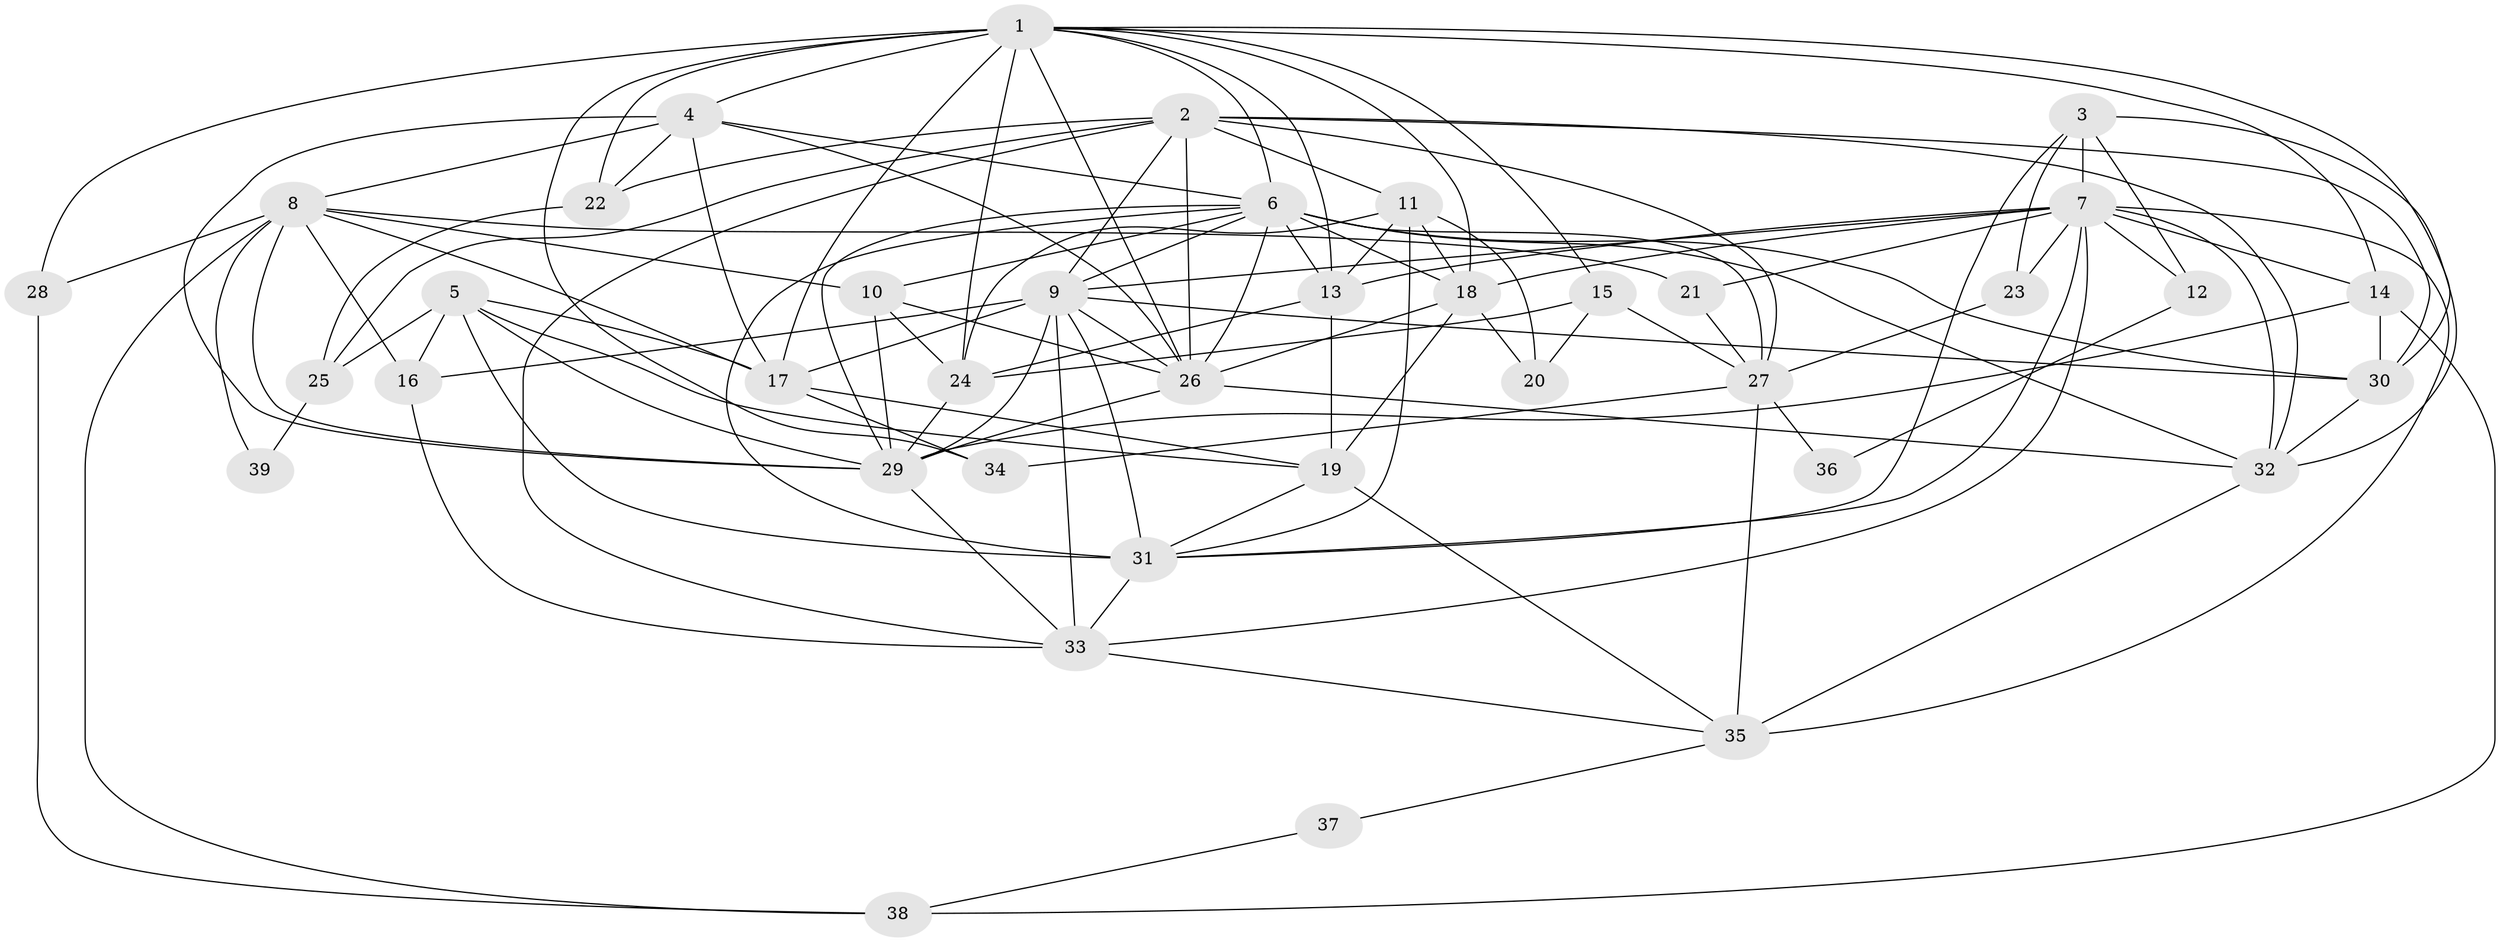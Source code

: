 // original degree distribution, {6: 0.10309278350515463, 5: 0.14432989690721648, 3: 0.23711340206185566, 2: 0.14432989690721648, 4: 0.31958762886597936, 8: 0.020618556701030927, 7: 0.030927835051546393}
// Generated by graph-tools (version 1.1) at 2025/50/03/04/25 22:50:57]
// undirected, 39 vertices, 118 edges
graph export_dot {
  node [color=gray90,style=filled];
  1;
  2;
  3;
  4;
  5;
  6;
  7;
  8;
  9;
  10;
  11;
  12;
  13;
  14;
  15;
  16;
  17;
  18;
  19;
  20;
  21;
  22;
  23;
  24;
  25;
  26;
  27;
  28;
  29;
  30;
  31;
  32;
  33;
  34;
  35;
  36;
  37;
  38;
  39;
  1 -- 4 [weight=1.0];
  1 -- 6 [weight=1.0];
  1 -- 13 [weight=1.0];
  1 -- 14 [weight=1.0];
  1 -- 15 [weight=1.0];
  1 -- 17 [weight=2.0];
  1 -- 18 [weight=1.0];
  1 -- 22 [weight=1.0];
  1 -- 24 [weight=1.0];
  1 -- 26 [weight=1.0];
  1 -- 28 [weight=1.0];
  1 -- 30 [weight=1.0];
  1 -- 34 [weight=1.0];
  2 -- 9 [weight=1.0];
  2 -- 11 [weight=1.0];
  2 -- 22 [weight=3.0];
  2 -- 25 [weight=1.0];
  2 -- 26 [weight=1.0];
  2 -- 27 [weight=1.0];
  2 -- 30 [weight=2.0];
  2 -- 32 [weight=1.0];
  2 -- 33 [weight=1.0];
  3 -- 7 [weight=1.0];
  3 -- 12 [weight=1.0];
  3 -- 23 [weight=1.0];
  3 -- 31 [weight=1.0];
  3 -- 32 [weight=1.0];
  4 -- 6 [weight=2.0];
  4 -- 8 [weight=1.0];
  4 -- 17 [weight=1.0];
  4 -- 22 [weight=1.0];
  4 -- 26 [weight=1.0];
  4 -- 29 [weight=2.0];
  5 -- 16 [weight=1.0];
  5 -- 17 [weight=1.0];
  5 -- 19 [weight=1.0];
  5 -- 25 [weight=1.0];
  5 -- 29 [weight=1.0];
  5 -- 31 [weight=1.0];
  6 -- 9 [weight=1.0];
  6 -- 10 [weight=1.0];
  6 -- 13 [weight=1.0];
  6 -- 18 [weight=1.0];
  6 -- 26 [weight=2.0];
  6 -- 27 [weight=2.0];
  6 -- 29 [weight=1.0];
  6 -- 30 [weight=1.0];
  6 -- 31 [weight=1.0];
  6 -- 32 [weight=1.0];
  7 -- 9 [weight=1.0];
  7 -- 12 [weight=1.0];
  7 -- 13 [weight=1.0];
  7 -- 14 [weight=2.0];
  7 -- 18 [weight=4.0];
  7 -- 21 [weight=1.0];
  7 -- 23 [weight=1.0];
  7 -- 31 [weight=1.0];
  7 -- 32 [weight=1.0];
  7 -- 33 [weight=1.0];
  7 -- 35 [weight=1.0];
  8 -- 10 [weight=1.0];
  8 -- 16 [weight=1.0];
  8 -- 17 [weight=1.0];
  8 -- 21 [weight=1.0];
  8 -- 28 [weight=1.0];
  8 -- 29 [weight=1.0];
  8 -- 38 [weight=1.0];
  8 -- 39 [weight=1.0];
  9 -- 16 [weight=1.0];
  9 -- 17 [weight=1.0];
  9 -- 26 [weight=1.0];
  9 -- 29 [weight=1.0];
  9 -- 30 [weight=1.0];
  9 -- 31 [weight=1.0];
  9 -- 33 [weight=1.0];
  10 -- 24 [weight=1.0];
  10 -- 26 [weight=2.0];
  10 -- 29 [weight=1.0];
  11 -- 13 [weight=1.0];
  11 -- 18 [weight=1.0];
  11 -- 20 [weight=1.0];
  11 -- 24 [weight=1.0];
  11 -- 31 [weight=1.0];
  12 -- 36 [weight=1.0];
  13 -- 19 [weight=2.0];
  13 -- 24 [weight=2.0];
  14 -- 29 [weight=1.0];
  14 -- 30 [weight=1.0];
  14 -- 38 [weight=1.0];
  15 -- 20 [weight=1.0];
  15 -- 24 [weight=1.0];
  15 -- 27 [weight=1.0];
  16 -- 33 [weight=2.0];
  17 -- 19 [weight=1.0];
  17 -- 34 [weight=1.0];
  18 -- 19 [weight=2.0];
  18 -- 20 [weight=1.0];
  18 -- 26 [weight=1.0];
  19 -- 31 [weight=1.0];
  19 -- 35 [weight=1.0];
  21 -- 27 [weight=1.0];
  22 -- 25 [weight=1.0];
  23 -- 27 [weight=1.0];
  24 -- 29 [weight=1.0];
  25 -- 39 [weight=1.0];
  26 -- 29 [weight=1.0];
  26 -- 32 [weight=1.0];
  27 -- 34 [weight=2.0];
  27 -- 35 [weight=1.0];
  27 -- 36 [weight=1.0];
  28 -- 38 [weight=1.0];
  29 -- 33 [weight=1.0];
  30 -- 32 [weight=1.0];
  31 -- 33 [weight=2.0];
  32 -- 35 [weight=1.0];
  33 -- 35 [weight=1.0];
  35 -- 37 [weight=1.0];
  37 -- 38 [weight=1.0];
}
